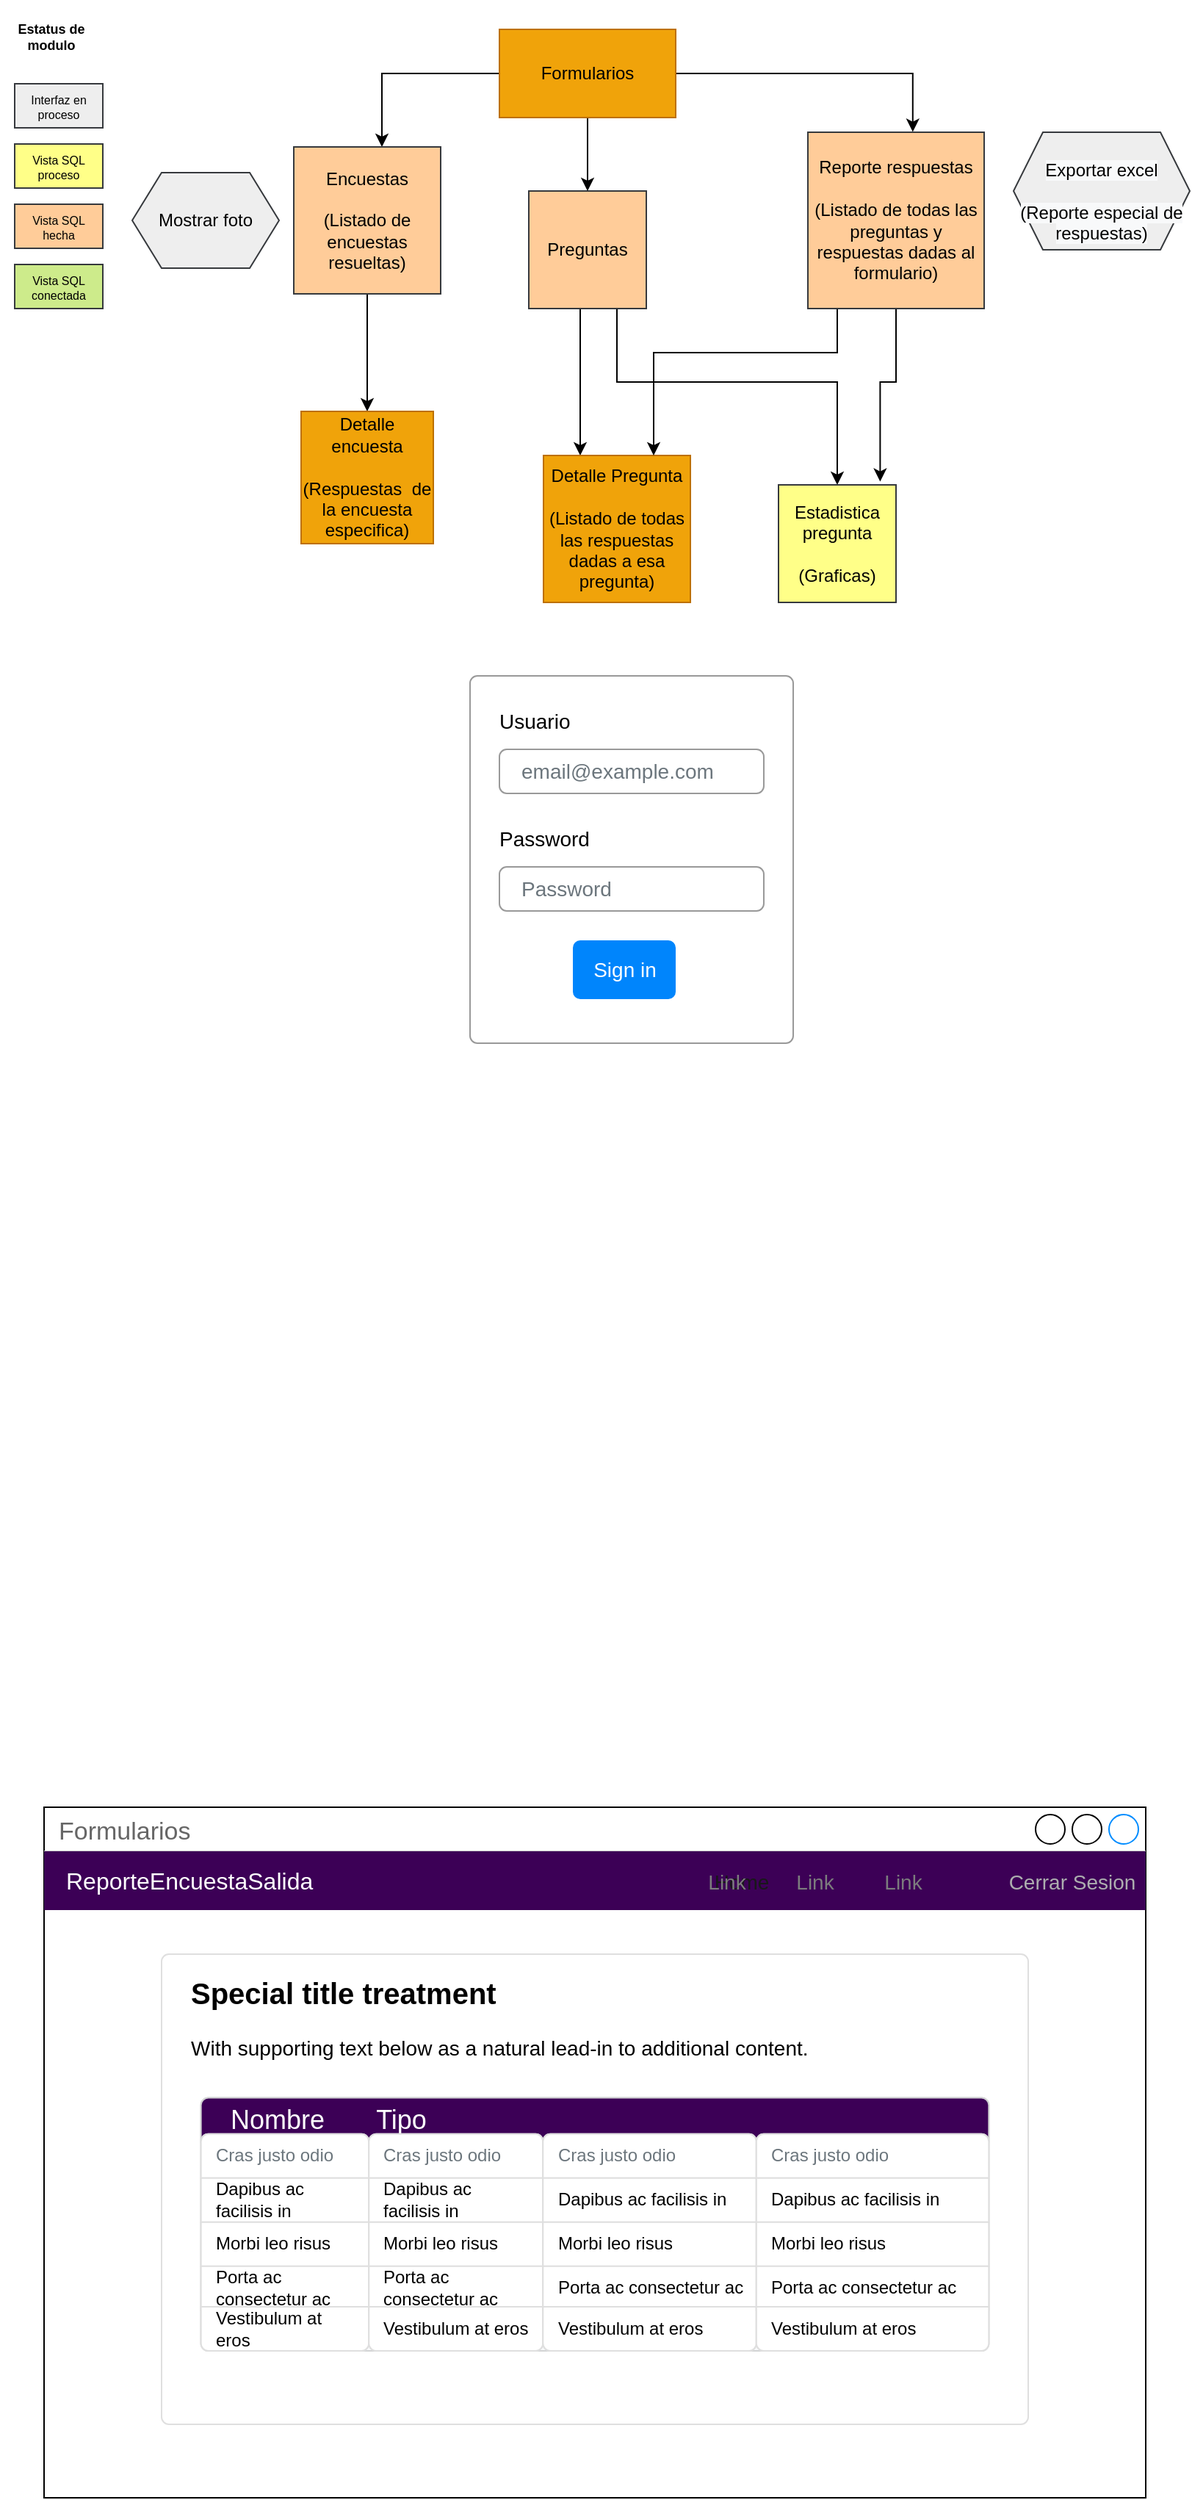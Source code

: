 <mxfile version="21.3.3" type="github">
  <diagram name="Page-1" id="l0SQyd_m2lvOKnKboJc1">
    <mxGraphModel dx="690" dy="2736" grid="1" gridSize="10" guides="1" tooltips="1" connect="1" arrows="1" fold="1" page="1" pageScale="1" pageWidth="850" pageHeight="1100" math="0" shadow="0">
      <root>
        <mxCell id="0" />
        <mxCell id="1" parent="0" />
        <mxCell id="KwzWSuqjbP4NHNCwYeoH-3" style="edgeStyle=orthogonalEdgeStyle;rounded=0;orthogonalLoop=1;jettySize=auto;html=1;exitX=0.5;exitY=1;exitDx=0;exitDy=0;entryX=0.25;entryY=0;entryDx=0;entryDy=0;" parent="1" source="5hcufTHVU9KcvH70T_6z-2" target="KwzWSuqjbP4NHNCwYeoH-1" edge="1">
          <mxGeometry relative="1" as="geometry">
            <Array as="points">
              <mxPoint x="405" y="-890" />
            </Array>
          </mxGeometry>
        </mxCell>
        <mxCell id="KwzWSuqjbP4NHNCwYeoH-4" style="edgeStyle=orthogonalEdgeStyle;rounded=0;orthogonalLoop=1;jettySize=auto;html=1;exitX=0.75;exitY=1;exitDx=0;exitDy=0;entryX=0.5;entryY=0;entryDx=0;entryDy=0;" parent="1" source="5hcufTHVU9KcvH70T_6z-2" target="KwzWSuqjbP4NHNCwYeoH-2" edge="1">
          <mxGeometry relative="1" as="geometry">
            <mxPoint x="570" y="-800" as="targetPoint" />
            <Array as="points">
              <mxPoint x="430" y="-840" />
              <mxPoint x="580" y="-840" />
            </Array>
          </mxGeometry>
        </mxCell>
        <mxCell id="5hcufTHVU9KcvH70T_6z-2" value="Preguntas" style="whiteSpace=wrap;html=1;aspect=fixed;fillColor=#ffcc99;strokeColor=#36393d;" parent="1" vertex="1">
          <mxGeometry x="370" y="-970" width="80" height="80" as="geometry" />
        </mxCell>
        <mxCell id="5hcufTHVU9KcvH70T_6z-7" style="edgeStyle=orthogonalEdgeStyle;rounded=0;orthogonalLoop=1;jettySize=auto;html=1;entryX=0.5;entryY=0;entryDx=0;entryDy=0;" parent="1" source="5hcufTHVU9KcvH70T_6z-3" target="5hcufTHVU9KcvH70T_6z-2" edge="1">
          <mxGeometry relative="1" as="geometry" />
        </mxCell>
        <mxCell id="5hcufTHVU9KcvH70T_6z-10" style="edgeStyle=orthogonalEdgeStyle;rounded=0;orthogonalLoop=1;jettySize=auto;html=1;entryX=0.6;entryY=0;entryDx=0;entryDy=0;entryPerimeter=0;" parent="1" source="5hcufTHVU9KcvH70T_6z-3" target="5hcufTHVU9KcvH70T_6z-4" edge="1">
          <mxGeometry relative="1" as="geometry" />
        </mxCell>
        <mxCell id="KwzWSuqjbP4NHNCwYeoH-7" style="edgeStyle=orthogonalEdgeStyle;rounded=0;orthogonalLoop=1;jettySize=auto;html=1;entryX=0.595;entryY=-0.002;entryDx=0;entryDy=0;entryPerimeter=0;" parent="1" source="5hcufTHVU9KcvH70T_6z-3" target="KwzWSuqjbP4NHNCwYeoH-6" edge="1">
          <mxGeometry relative="1" as="geometry" />
        </mxCell>
        <mxCell id="5hcufTHVU9KcvH70T_6z-3" value="Formularios" style="rounded=0;whiteSpace=wrap;html=1;fillColor=#f0a30a;fontColor=#000000;strokeColor=#BD7000;" parent="1" vertex="1">
          <mxGeometry x="350" y="-1080" width="120" height="60" as="geometry" />
        </mxCell>
        <mxCell id="KwzWSuqjbP4NHNCwYeoH-8" style="edgeStyle=orthogonalEdgeStyle;rounded=0;orthogonalLoop=1;jettySize=auto;html=1;entryX=0.5;entryY=0;entryDx=0;entryDy=0;" parent="1" source="5hcufTHVU9KcvH70T_6z-4" target="KwzWSuqjbP4NHNCwYeoH-5" edge="1">
          <mxGeometry relative="1" as="geometry" />
        </mxCell>
        <mxCell id="5hcufTHVU9KcvH70T_6z-4" value="Encuestas&lt;br&gt;&lt;br&gt;(Listado de encuestas resueltas)" style="whiteSpace=wrap;html=1;aspect=fixed;fillColor=#ffcc99;strokeColor=#36393d;" parent="1" vertex="1">
          <mxGeometry x="210" y="-1000" width="100" height="100" as="geometry" />
        </mxCell>
        <mxCell id="KwzWSuqjbP4NHNCwYeoH-1" value="Detalle Pregunta&lt;br&gt;&lt;br&gt;(Listado de todas las respuestas dadas a esa pregunta)" style="whiteSpace=wrap;html=1;aspect=fixed;fillColor=#f0a30a;fontColor=#000000;strokeColor=#BD7000;" parent="1" vertex="1">
          <mxGeometry x="380" y="-790" width="100" height="100" as="geometry" />
        </mxCell>
        <mxCell id="KwzWSuqjbP4NHNCwYeoH-2" value="Estadistica pregunta&lt;br&gt;&lt;br&gt;(Graficas)&lt;br&gt;" style="whiteSpace=wrap;html=1;aspect=fixed;fillColor=#ffff88;strokeColor=#36393d;" parent="1" vertex="1">
          <mxGeometry x="540" y="-770" width="80" height="80" as="geometry" />
        </mxCell>
        <mxCell id="KwzWSuqjbP4NHNCwYeoH-5" value="Detalle encuesta&lt;br&gt;&lt;br&gt;(Respuestas&amp;nbsp; de la encuesta especifica)" style="whiteSpace=wrap;html=1;aspect=fixed;fillColor=#f0a30a;fontColor=#000000;strokeColor=#BD7000;" parent="1" vertex="1">
          <mxGeometry x="215" y="-820" width="90" height="90" as="geometry" />
        </mxCell>
        <mxCell id="KwzWSuqjbP4NHNCwYeoH-11" style="edgeStyle=orthogonalEdgeStyle;rounded=0;orthogonalLoop=1;jettySize=auto;html=1;entryX=0.75;entryY=0;entryDx=0;entryDy=0;" parent="1" source="KwzWSuqjbP4NHNCwYeoH-6" target="KwzWSuqjbP4NHNCwYeoH-1" edge="1">
          <mxGeometry relative="1" as="geometry">
            <mxPoint x="460" y="-800" as="targetPoint" />
            <Array as="points">
              <mxPoint x="580" y="-860" />
              <mxPoint x="455" y="-860" />
            </Array>
          </mxGeometry>
        </mxCell>
        <mxCell id="KwzWSuqjbP4NHNCwYeoH-12" style="edgeStyle=orthogonalEdgeStyle;rounded=0;orthogonalLoop=1;jettySize=auto;html=1;entryX=0.865;entryY=-0.028;entryDx=0;entryDy=0;entryPerimeter=0;" parent="1" source="KwzWSuqjbP4NHNCwYeoH-6" target="KwzWSuqjbP4NHNCwYeoH-2" edge="1">
          <mxGeometry relative="1" as="geometry">
            <Array as="points">
              <mxPoint x="620" y="-840" />
              <mxPoint x="609" y="-840" />
            </Array>
          </mxGeometry>
        </mxCell>
        <mxCell id="KwzWSuqjbP4NHNCwYeoH-6" value="Reporte respuestas&lt;br&gt;&lt;br&gt;(Listado de todas las preguntas y respuestas dadas al formulario)" style="whiteSpace=wrap;html=1;aspect=fixed;fillColor=#ffcc99;strokeColor=#36393d;" parent="1" vertex="1">
          <mxGeometry x="560" y="-1010" width="120" height="120" as="geometry" />
        </mxCell>
        <mxCell id="KwzWSuqjbP4NHNCwYeoH-16" value="&lt;br&gt;&lt;span style=&quot;color: rgb(0, 0, 0); font-family: Helvetica; font-size: 12px; font-style: normal; font-variant-ligatures: normal; font-variant-caps: normal; font-weight: 400; letter-spacing: normal; orphans: 2; text-align: center; text-indent: 0px; text-transform: none; widows: 2; word-spacing: 0px; -webkit-text-stroke-width: 0px; background-color: rgb(248, 249, 250); float: none; display: inline !important;&quot;&gt;Exportar excel&lt;/span&gt;&lt;br style=&quot;color: rgb(0, 0, 0); font-family: Helvetica; font-size: 12px; font-style: normal; font-variant-ligatures: normal; font-variant-caps: normal; font-weight: 400; letter-spacing: normal; orphans: 2; text-align: center; text-indent: 0px; text-transform: none; widows: 2; word-spacing: 0px; -webkit-text-stroke-width: 0px; background-color: rgb(248, 249, 250); text-decoration-thickness: initial; text-decoration-style: initial; text-decoration-color: initial;&quot;&gt;&lt;br style=&quot;color: rgb(0, 0, 0); font-family: Helvetica; font-size: 12px; font-style: normal; font-variant-ligatures: normal; font-variant-caps: normal; font-weight: 400; letter-spacing: normal; orphans: 2; text-align: center; text-indent: 0px; text-transform: none; widows: 2; word-spacing: 0px; -webkit-text-stroke-width: 0px; background-color: rgb(248, 249, 250); text-decoration-thickness: initial; text-decoration-style: initial; text-decoration-color: initial;&quot;&gt;&lt;span style=&quot;color: rgb(0, 0, 0); font-family: Helvetica; font-size: 12px; font-style: normal; font-variant-ligatures: normal; font-variant-caps: normal; font-weight: 400; letter-spacing: normal; orphans: 2; text-align: center; text-indent: 0px; text-transform: none; widows: 2; word-spacing: 0px; -webkit-text-stroke-width: 0px; background-color: rgb(248, 249, 250); float: none; display: inline !important;&quot;&gt;(Reporte especial de respuestas)&lt;/span&gt;&lt;br&gt;" style="shape=hexagon;perimeter=hexagonPerimeter2;whiteSpace=wrap;html=1;fixedSize=1;fillColor=#eeeeee;strokeColor=#36393d;" parent="1" vertex="1">
          <mxGeometry x="700" y="-1010" width="120" height="80" as="geometry" />
        </mxCell>
        <mxCell id="KwzWSuqjbP4NHNCwYeoH-17" value="Mostrar foto" style="shape=hexagon;perimeter=hexagonPerimeter2;whiteSpace=wrap;html=1;fixedSize=1;fillColor=#eeeeee;strokeColor=#36393d;" parent="1" vertex="1">
          <mxGeometry x="100" y="-982.5" width="100" height="65" as="geometry" />
        </mxCell>
        <mxCell id="KwzWSuqjbP4NHNCwYeoH-31" value="Formularios" style="strokeWidth=1;shadow=0;dashed=0;align=center;html=1;shape=mxgraph.mockup.containers.window;align=left;verticalAlign=top;spacingLeft=8;strokeColor2=#008cff;strokeColor3=#c4c4c4;fontColor=#666666;mainText=;fontSize=17;labelBackgroundColor=none;" parent="1" vertex="1">
          <mxGeometry x="40" y="130" width="750" height="470" as="geometry" />
        </mxCell>
        <mxCell id="KwzWSuqjbP4NHNCwYeoH-51" value="" style="html=1;shadow=0;dashed=0;shape=mxgraph.bootstrap.rrect;rSize=5;fillColor=#ffffff;strokeColor=#999999;" parent="1" vertex="1">
          <mxGeometry x="330" y="-640" width="220" height="250" as="geometry" />
        </mxCell>
        <mxCell id="KwzWSuqjbP4NHNCwYeoH-52" value="Usuario" style="fillColor=none;strokeColor=none;align=left;spacing=20;fontSize=14;" parent="KwzWSuqjbP4NHNCwYeoH-51" vertex="1">
          <mxGeometry width="220" height="40" relative="1" as="geometry">
            <mxPoint y="10" as="offset" />
          </mxGeometry>
        </mxCell>
        <mxCell id="KwzWSuqjbP4NHNCwYeoH-53" value="email@example.com" style="html=1;shadow=0;dashed=0;shape=mxgraph.bootstrap.rrect;rSize=5;fillColor=none;strokeColor=#999999;align=left;spacing=15;fontSize=14;fontColor=#6C767D;" parent="KwzWSuqjbP4NHNCwYeoH-51" vertex="1">
          <mxGeometry width="180" height="30" relative="1" as="geometry">
            <mxPoint x="20" y="50" as="offset" />
          </mxGeometry>
        </mxCell>
        <mxCell id="KwzWSuqjbP4NHNCwYeoH-54" value="Password" style="fillColor=none;strokeColor=none;align=left;spacing=20;fontSize=14;" parent="KwzWSuqjbP4NHNCwYeoH-51" vertex="1">
          <mxGeometry width="220" height="40" relative="1" as="geometry">
            <mxPoint y="90" as="offset" />
          </mxGeometry>
        </mxCell>
        <mxCell id="KwzWSuqjbP4NHNCwYeoH-55" value="Password" style="html=1;shadow=0;dashed=0;shape=mxgraph.bootstrap.rrect;rSize=5;fillColor=none;strokeColor=#999999;align=left;spacing=15;fontSize=14;fontColor=#6C767D;" parent="KwzWSuqjbP4NHNCwYeoH-51" vertex="1">
          <mxGeometry width="180" height="30" relative="1" as="geometry">
            <mxPoint x="20" y="130" as="offset" />
          </mxGeometry>
        </mxCell>
        <mxCell id="KwzWSuqjbP4NHNCwYeoH-57" value="Sign in" style="html=1;shadow=0;dashed=0;shape=mxgraph.bootstrap.rrect;rSize=5;fillColor=#0085FC;strokeColor=none;align=center;fontSize=14;fontColor=#FFFFFF;" parent="KwzWSuqjbP4NHNCwYeoH-51" vertex="1">
          <mxGeometry width="70" height="40" relative="1" as="geometry">
            <mxPoint x="70" y="180" as="offset" />
          </mxGeometry>
        </mxCell>
        <mxCell id="KwzWSuqjbP4NHNCwYeoH-95" value="" style="html=1;shadow=0;dashed=0;shape=mxgraph.bootstrap.rrect;rSize=5;strokeColor=#DFDFDF;html=1;whiteSpace=wrap;fillColor=#FFFFFF;fontColor=#000000;" parent="1" vertex="1">
          <mxGeometry x="120" y="230" width="590" height="320" as="geometry" />
        </mxCell>
        <mxCell id="KwzWSuqjbP4NHNCwYeoH-97" value="&lt;b&gt;&lt;font style=&quot;font-size: 20px&quot;&gt;Special title treatment&lt;/font&gt;&lt;/b&gt;&lt;br style=&quot;font-size: 14px&quot;&gt;&lt;br style=&quot;font-size: 14px&quot;&gt;With supporting text below as a natural lead-in to additional content." style="perimeter=none;html=1;whiteSpace=wrap;fillColor=none;strokeColor=none;resizeWidth=1;verticalAlign=top;align=left;spacing=20;spacingTop=-10;fontSize=14;" parent="KwzWSuqjbP4NHNCwYeoH-95" vertex="1">
          <mxGeometry width="590.0" height="120" relative="1" as="geometry">
            <mxPoint as="offset" />
          </mxGeometry>
        </mxCell>
        <mxCell id="KwzWSuqjbP4NHNCwYeoH-61" value="" style="html=1;shadow=0;dashed=0;shape=mxgraph.bootstrap.rrect;rSize=5;strokeColor=#D2D3D4;html=1;whiteSpace=wrap;fillColor=#F8F9FA;fontColor=#212529;verticalAlign=bottom;align=left;spacing=20;spacingBottom=0;fontSize=14;" parent="KwzWSuqjbP4NHNCwYeoH-95" vertex="1">
          <mxGeometry x="26.82" y="97.78" width="536.36" height="172.22" as="geometry" />
        </mxCell>
        <mxCell id="KwzWSuqjbP4NHNCwYeoH-62" value="&lt;span style=&quot;&quot;&gt;Nombre&amp;nbsp;&lt;span style=&quot;white-space: pre;&quot;&gt; &lt;/span&gt;&lt;span style=&quot;white-space: pre;&quot;&gt; &lt;/span&gt;&amp;nbsp; &amp;nbsp;&lt;/span&gt;&lt;span style=&quot;&quot;&gt;&amp;nbsp;Tipo&lt;/span&gt;&lt;span style=&quot;&quot;&gt;&amp;nbsp;&lt;/span&gt;&lt;span style=&quot;&quot;&gt; &lt;/span&gt;&amp;nbsp; &amp;nbsp;&lt;span style=&quot;white-space: pre;&quot;&gt; &lt;/span&gt;&amp;nbsp; &amp;nbsp; &amp;nbsp;&lt;span style=&quot;&quot;&gt;&lt;/span&gt;" style="html=1;shadow=0;dashed=0;shape=mxgraph.bootstrap.topButton;rSize=5;perimeter=none;whiteSpace=wrap;fillColor=#3c0056;strokeColor=#D2D3D4;fontColor=white;resizeWidth=1;fontSize=18;align=left;spacing=20;" parent="KwzWSuqjbP4NHNCwYeoH-61" vertex="1">
          <mxGeometry width="536.36" height="30" relative="1" as="geometry">
            <mxPoint as="offset" />
          </mxGeometry>
        </mxCell>
        <mxCell id="KwzWSuqjbP4NHNCwYeoH-63" value="" style="html=1;shadow=0;dashed=0;shape=mxgraph.bootstrap.rrect;rSize=5;strokeColor=#DFDFDF;html=1;whiteSpace=wrap;fillColor=#FFFFFF;fontColor=#000000;" parent="KwzWSuqjbP4NHNCwYeoH-61" vertex="1">
          <mxGeometry y="24.603" width="114.306" height="147.617" as="geometry" />
        </mxCell>
        <mxCell id="KwzWSuqjbP4NHNCwYeoH-64" value="Cras justo odio" style="html=1;shadow=0;dashed=0;shape=mxgraph.bootstrap.topButton;rSize=5;strokeColor=inherit;fillColor=#ffffff;fontColor=#6C767D;perimeter=none;whiteSpace=wrap;resizeWidth=1;align=left;spacing=10;" parent="KwzWSuqjbP4NHNCwYeoH-63" vertex="1">
          <mxGeometry width="114.306" height="30" relative="1" as="geometry" />
        </mxCell>
        <mxCell id="KwzWSuqjbP4NHNCwYeoH-65" value="Dapibus ac facilisis in" style="strokeColor=inherit;fillColor=inherit;gradientColor=inherit;fontColor=inherit;html=1;shadow=0;dashed=0;perimeter=none;whiteSpace=wrap;resizeWidth=1;align=left;spacing=10;" parent="KwzWSuqjbP4NHNCwYeoH-63" vertex="1">
          <mxGeometry width="114.306" height="30" relative="1" as="geometry">
            <mxPoint y="30" as="offset" />
          </mxGeometry>
        </mxCell>
        <mxCell id="KwzWSuqjbP4NHNCwYeoH-66" value="Morbi leo risus" style="strokeColor=inherit;fillColor=inherit;gradientColor=inherit;fontColor=inherit;html=1;shadow=0;dashed=0;perimeter=none;whiteSpace=wrap;resizeWidth=1;align=left;spacing=10;" parent="KwzWSuqjbP4NHNCwYeoH-63" vertex="1">
          <mxGeometry width="114.306" height="30" relative="1" as="geometry">
            <mxPoint y="60" as="offset" />
          </mxGeometry>
        </mxCell>
        <mxCell id="KwzWSuqjbP4NHNCwYeoH-67" value="Porta ac consectetur ac" style="strokeColor=inherit;fillColor=inherit;gradientColor=inherit;fontColor=inherit;html=1;shadow=0;dashed=0;perimeter=none;whiteSpace=wrap;resizeWidth=1;align=left;spacing=10;" parent="KwzWSuqjbP4NHNCwYeoH-63" vertex="1">
          <mxGeometry width="114.306" height="30" relative="1" as="geometry">
            <mxPoint y="90" as="offset" />
          </mxGeometry>
        </mxCell>
        <mxCell id="KwzWSuqjbP4NHNCwYeoH-68" value="Vestibulum at eros" style="strokeColor=inherit;fillColor=inherit;gradientColor=inherit;fontColor=inherit;html=1;shadow=0;dashed=0;shape=mxgraph.bootstrap.bottomButton;rSize=5;perimeter=none;whiteSpace=wrap;resizeWidth=1;resizeHeight=0;align=left;spacing=10;" parent="KwzWSuqjbP4NHNCwYeoH-63" vertex="1">
          <mxGeometry y="1" width="114.306" height="30" relative="1" as="geometry">
            <mxPoint y="-30" as="offset" />
          </mxGeometry>
        </mxCell>
        <mxCell id="KwzWSuqjbP4NHNCwYeoH-69" value="" style="html=1;shadow=0;dashed=0;shape=mxgraph.bootstrap.rrect;rSize=5;strokeColor=#DFDFDF;html=1;whiteSpace=wrap;fillColor=#FFFFFF;fontColor=#000000;" parent="KwzWSuqjbP4NHNCwYeoH-61" vertex="1">
          <mxGeometry x="114.306" y="24.603" width="118.518" height="147.617" as="geometry" />
        </mxCell>
        <mxCell id="KwzWSuqjbP4NHNCwYeoH-70" value="Cras justo odio" style="html=1;shadow=0;dashed=0;shape=mxgraph.bootstrap.topButton;rSize=5;strokeColor=inherit;fillColor=#ffffff;fontColor=#6C767D;perimeter=none;whiteSpace=wrap;resizeWidth=1;align=left;spacing=10;" parent="KwzWSuqjbP4NHNCwYeoH-69" vertex="1">
          <mxGeometry width="118.518" height="30" relative="1" as="geometry" />
        </mxCell>
        <mxCell id="KwzWSuqjbP4NHNCwYeoH-71" value="Dapibus ac facilisis in" style="strokeColor=inherit;fillColor=inherit;gradientColor=inherit;fontColor=inherit;html=1;shadow=0;dashed=0;perimeter=none;whiteSpace=wrap;resizeWidth=1;align=left;spacing=10;" parent="KwzWSuqjbP4NHNCwYeoH-69" vertex="1">
          <mxGeometry width="118.518" height="30" relative="1" as="geometry">
            <mxPoint y="30" as="offset" />
          </mxGeometry>
        </mxCell>
        <mxCell id="KwzWSuqjbP4NHNCwYeoH-72" value="Morbi leo risus" style="strokeColor=inherit;fillColor=inherit;gradientColor=inherit;fontColor=inherit;html=1;shadow=0;dashed=0;perimeter=none;whiteSpace=wrap;resizeWidth=1;align=left;spacing=10;" parent="KwzWSuqjbP4NHNCwYeoH-69" vertex="1">
          <mxGeometry width="118.518" height="30" relative="1" as="geometry">
            <mxPoint y="60" as="offset" />
          </mxGeometry>
        </mxCell>
        <mxCell id="KwzWSuqjbP4NHNCwYeoH-73" value="Porta ac consectetur ac" style="strokeColor=inherit;fillColor=inherit;gradientColor=inherit;fontColor=inherit;html=1;shadow=0;dashed=0;perimeter=none;whiteSpace=wrap;resizeWidth=1;align=left;spacing=10;" parent="KwzWSuqjbP4NHNCwYeoH-69" vertex="1">
          <mxGeometry width="118.518" height="30" relative="1" as="geometry">
            <mxPoint y="90" as="offset" />
          </mxGeometry>
        </mxCell>
        <mxCell id="KwzWSuqjbP4NHNCwYeoH-74" value="Vestibulum at eros" style="strokeColor=inherit;fillColor=inherit;gradientColor=inherit;fontColor=inherit;html=1;shadow=0;dashed=0;shape=mxgraph.bootstrap.bottomButton;rSize=5;perimeter=none;whiteSpace=wrap;resizeWidth=1;resizeHeight=0;align=left;spacing=10;" parent="KwzWSuqjbP4NHNCwYeoH-69" vertex="1">
          <mxGeometry y="1" width="118.518" height="30" relative="1" as="geometry">
            <mxPoint y="-30" as="offset" />
          </mxGeometry>
        </mxCell>
        <mxCell id="KwzWSuqjbP4NHNCwYeoH-75" value="" style="html=1;shadow=0;dashed=0;shape=mxgraph.bootstrap.rrect;rSize=5;strokeColor=#DFDFDF;html=1;whiteSpace=wrap;fillColor=#FFFFFF;fontColor=#000000;" parent="KwzWSuqjbP4NHNCwYeoH-61" vertex="1">
          <mxGeometry x="232.824" y="24.603" width="145.266" height="147.617" as="geometry" />
        </mxCell>
        <mxCell id="KwzWSuqjbP4NHNCwYeoH-76" value="Cras justo odio" style="html=1;shadow=0;dashed=0;shape=mxgraph.bootstrap.topButton;rSize=5;strokeColor=inherit;fillColor=#ffffff;fontColor=#6C767D;perimeter=none;whiteSpace=wrap;resizeWidth=1;align=left;spacing=10;" parent="KwzWSuqjbP4NHNCwYeoH-75" vertex="1">
          <mxGeometry width="145.266" height="30" relative="1" as="geometry" />
        </mxCell>
        <mxCell id="KwzWSuqjbP4NHNCwYeoH-77" value="Dapibus ac facilisis in" style="strokeColor=inherit;fillColor=inherit;gradientColor=inherit;fontColor=inherit;html=1;shadow=0;dashed=0;perimeter=none;whiteSpace=wrap;resizeWidth=1;align=left;spacing=10;" parent="KwzWSuqjbP4NHNCwYeoH-75" vertex="1">
          <mxGeometry width="145.266" height="30" relative="1" as="geometry">
            <mxPoint y="30" as="offset" />
          </mxGeometry>
        </mxCell>
        <mxCell id="KwzWSuqjbP4NHNCwYeoH-78" value="Morbi leo risus" style="strokeColor=inherit;fillColor=inherit;gradientColor=inherit;fontColor=inherit;html=1;shadow=0;dashed=0;perimeter=none;whiteSpace=wrap;resizeWidth=1;align=left;spacing=10;" parent="KwzWSuqjbP4NHNCwYeoH-75" vertex="1">
          <mxGeometry width="145.266" height="30" relative="1" as="geometry">
            <mxPoint y="60" as="offset" />
          </mxGeometry>
        </mxCell>
        <mxCell id="KwzWSuqjbP4NHNCwYeoH-79" value="Porta ac consectetur ac" style="strokeColor=inherit;fillColor=inherit;gradientColor=inherit;fontColor=inherit;html=1;shadow=0;dashed=0;perimeter=none;whiteSpace=wrap;resizeWidth=1;align=left;spacing=10;" parent="KwzWSuqjbP4NHNCwYeoH-75" vertex="1">
          <mxGeometry width="145.266" height="30" relative="1" as="geometry">
            <mxPoint y="90" as="offset" />
          </mxGeometry>
        </mxCell>
        <mxCell id="KwzWSuqjbP4NHNCwYeoH-80" value="Vestibulum at eros" style="strokeColor=inherit;fillColor=inherit;gradientColor=inherit;fontColor=inherit;html=1;shadow=0;dashed=0;shape=mxgraph.bootstrap.bottomButton;rSize=5;perimeter=none;whiteSpace=wrap;resizeWidth=1;resizeHeight=0;align=left;spacing=10;" parent="KwzWSuqjbP4NHNCwYeoH-75" vertex="1">
          <mxGeometry y="1" width="145.266" height="30" relative="1" as="geometry">
            <mxPoint y="-30" as="offset" />
          </mxGeometry>
        </mxCell>
        <mxCell id="KwzWSuqjbP4NHNCwYeoH-83" value="" style="html=1;shadow=0;dashed=0;shape=mxgraph.bootstrap.rrect;rSize=5;strokeColor=#DFDFDF;html=1;whiteSpace=wrap;fillColor=#FFFFFF;fontColor=#000000;" parent="KwzWSuqjbP4NHNCwYeoH-61" vertex="1">
          <mxGeometry x="378.09" y="24.603" width="158.27" height="147.617" as="geometry" />
        </mxCell>
        <mxCell id="KwzWSuqjbP4NHNCwYeoH-84" value="Cras justo odio" style="html=1;shadow=0;dashed=0;shape=mxgraph.bootstrap.topButton;rSize=5;strokeColor=inherit;fillColor=#ffffff;fontColor=#6C767D;perimeter=none;whiteSpace=wrap;resizeWidth=1;align=left;spacing=10;" parent="KwzWSuqjbP4NHNCwYeoH-83" vertex="1">
          <mxGeometry width="158.27" height="30" relative="1" as="geometry" />
        </mxCell>
        <mxCell id="KwzWSuqjbP4NHNCwYeoH-85" value="Dapibus ac facilisis in" style="strokeColor=inherit;fillColor=inherit;gradientColor=inherit;fontColor=inherit;html=1;shadow=0;dashed=0;perimeter=none;whiteSpace=wrap;resizeWidth=1;align=left;spacing=10;" parent="KwzWSuqjbP4NHNCwYeoH-83" vertex="1">
          <mxGeometry width="158.27" height="30" relative="1" as="geometry">
            <mxPoint y="30" as="offset" />
          </mxGeometry>
        </mxCell>
        <mxCell id="KwzWSuqjbP4NHNCwYeoH-86" value="Morbi leo risus" style="strokeColor=inherit;fillColor=inherit;gradientColor=inherit;fontColor=inherit;html=1;shadow=0;dashed=0;perimeter=none;whiteSpace=wrap;resizeWidth=1;align=left;spacing=10;" parent="KwzWSuqjbP4NHNCwYeoH-83" vertex="1">
          <mxGeometry width="158.27" height="30" relative="1" as="geometry">
            <mxPoint y="60" as="offset" />
          </mxGeometry>
        </mxCell>
        <mxCell id="KwzWSuqjbP4NHNCwYeoH-87" value="Porta ac consectetur ac" style="strokeColor=inherit;fillColor=inherit;gradientColor=inherit;fontColor=inherit;html=1;shadow=0;dashed=0;perimeter=none;whiteSpace=wrap;resizeWidth=1;align=left;spacing=10;" parent="KwzWSuqjbP4NHNCwYeoH-83" vertex="1">
          <mxGeometry width="158.27" height="30" relative="1" as="geometry">
            <mxPoint y="90" as="offset" />
          </mxGeometry>
        </mxCell>
        <mxCell id="KwzWSuqjbP4NHNCwYeoH-88" value="Vestibulum at eros" style="strokeColor=inherit;fillColor=inherit;gradientColor=inherit;fontColor=inherit;html=1;shadow=0;dashed=0;shape=mxgraph.bootstrap.bottomButton;rSize=5;perimeter=none;whiteSpace=wrap;resizeWidth=1;resizeHeight=0;align=left;spacing=10;" parent="KwzWSuqjbP4NHNCwYeoH-83" vertex="1">
          <mxGeometry y="1" width="158.27" height="30" relative="1" as="geometry">
            <mxPoint y="-30" as="offset" />
          </mxGeometry>
        </mxCell>
        <mxCell id="KwzWSuqjbP4NHNCwYeoH-100" value="ReporteEncuestaSalida" style="html=1;shadow=0;dashed=0;fillColor=#3c0056;strokeColor=none;fontSize=16;fontColor=white;align=left;spacing=15;" parent="1" vertex="1">
          <mxGeometry x="40" y="160" width="750" height="40" as="geometry" />
        </mxCell>
        <mxCell id="KwzWSuqjbP4NHNCwYeoH-101" value="Home" style="fillColor=none;strokeColor=none;fontSize=14;fontColor=#181819;align=center;" parent="KwzWSuqjbP4NHNCwYeoH-100" vertex="1">
          <mxGeometry width="70" height="20" relative="1" as="geometry">
            <mxPoint x="440" y="10" as="offset" />
          </mxGeometry>
        </mxCell>
        <mxCell id="KwzWSuqjbP4NHNCwYeoH-102" value="Link" style="fillColor=none;strokeColor=none;fontSize=14;fontColor=#7C7C7D;align=center;" parent="KwzWSuqjbP4NHNCwYeoH-100" vertex="1">
          <mxGeometry width="50" height="20" relative="1" as="geometry">
            <mxPoint x="500" y="10" as="offset" />
          </mxGeometry>
        </mxCell>
        <mxCell id="KwzWSuqjbP4NHNCwYeoH-105" value="Cerrar Sesion" style="fillColor=none;strokeColor=none;fontSize=14;fontColor=#ADAEAF;align=center;" parent="KwzWSuqjbP4NHNCwYeoH-100" vertex="1">
          <mxGeometry width="80" height="20" relative="1" as="geometry">
            <mxPoint x="660" y="10" as="offset" />
          </mxGeometry>
        </mxCell>
        <mxCell id="KwzWSuqjbP4NHNCwYeoH-113" value="Link" style="fillColor=none;strokeColor=none;fontSize=14;fontColor=#7C7C7D;align=center;" parent="KwzWSuqjbP4NHNCwYeoH-100" vertex="1">
          <mxGeometry x="560" y="10" width="50" height="20" as="geometry" />
        </mxCell>
        <mxCell id="KwzWSuqjbP4NHNCwYeoH-114" value="Link" style="fillColor=none;strokeColor=none;fontSize=14;fontColor=#7C7C7D;align=center;" parent="KwzWSuqjbP4NHNCwYeoH-100" vertex="1">
          <mxGeometry x="440" y="10" width="50" height="20" as="geometry" />
        </mxCell>
        <mxCell id="EXAghvJ4DHwF4QH-_b_k-1" value="Vista SQL proceso" style="rounded=0;whiteSpace=wrap;html=1;fillColor=#ffff88;strokeColor=#36393d;verticalAlign=top;fontSize=8;" vertex="1" parent="1">
          <mxGeometry x="20" y="-1002" width="60" height="30" as="geometry" />
        </mxCell>
        <mxCell id="EXAghvJ4DHwF4QH-_b_k-2" value="Vista SQL hecha" style="rounded=0;whiteSpace=wrap;html=1;fillColor=#ffcc99;strokeColor=#36393d;verticalAlign=top;fontSize=8;" vertex="1" parent="1">
          <mxGeometry x="20" y="-961" width="60" height="30" as="geometry" />
        </mxCell>
        <mxCell id="EXAghvJ4DHwF4QH-_b_k-4" value="Estatus de modulo" style="text;strokeColor=none;fillColor=none;html=1;fontSize=9;fontStyle=1;verticalAlign=middle;align=center;horizontal=1;whiteSpace=wrap;" vertex="1" parent="1">
          <mxGeometry x="10" y="-1100" width="70" height="50" as="geometry" />
        </mxCell>
        <mxCell id="EXAghvJ4DHwF4QH-_b_k-5" value="Vista SQL conectada" style="rounded=0;whiteSpace=wrap;html=1;fillColor=#cdeb8b;strokeColor=#36393d;verticalAlign=top;fontSize=8;" vertex="1" parent="1">
          <mxGeometry x="20" y="-920" width="60" height="30" as="geometry" />
        </mxCell>
        <mxCell id="EXAghvJ4DHwF4QH-_b_k-6" value="Interfaz en proceso" style="rounded=0;whiteSpace=wrap;html=1;fillColor=#eeeeee;strokeColor=#36393d;verticalAlign=top;fontSize=8;" vertex="1" parent="1">
          <mxGeometry x="20" y="-1043" width="60" height="30" as="geometry" />
        </mxCell>
      </root>
    </mxGraphModel>
  </diagram>
</mxfile>

